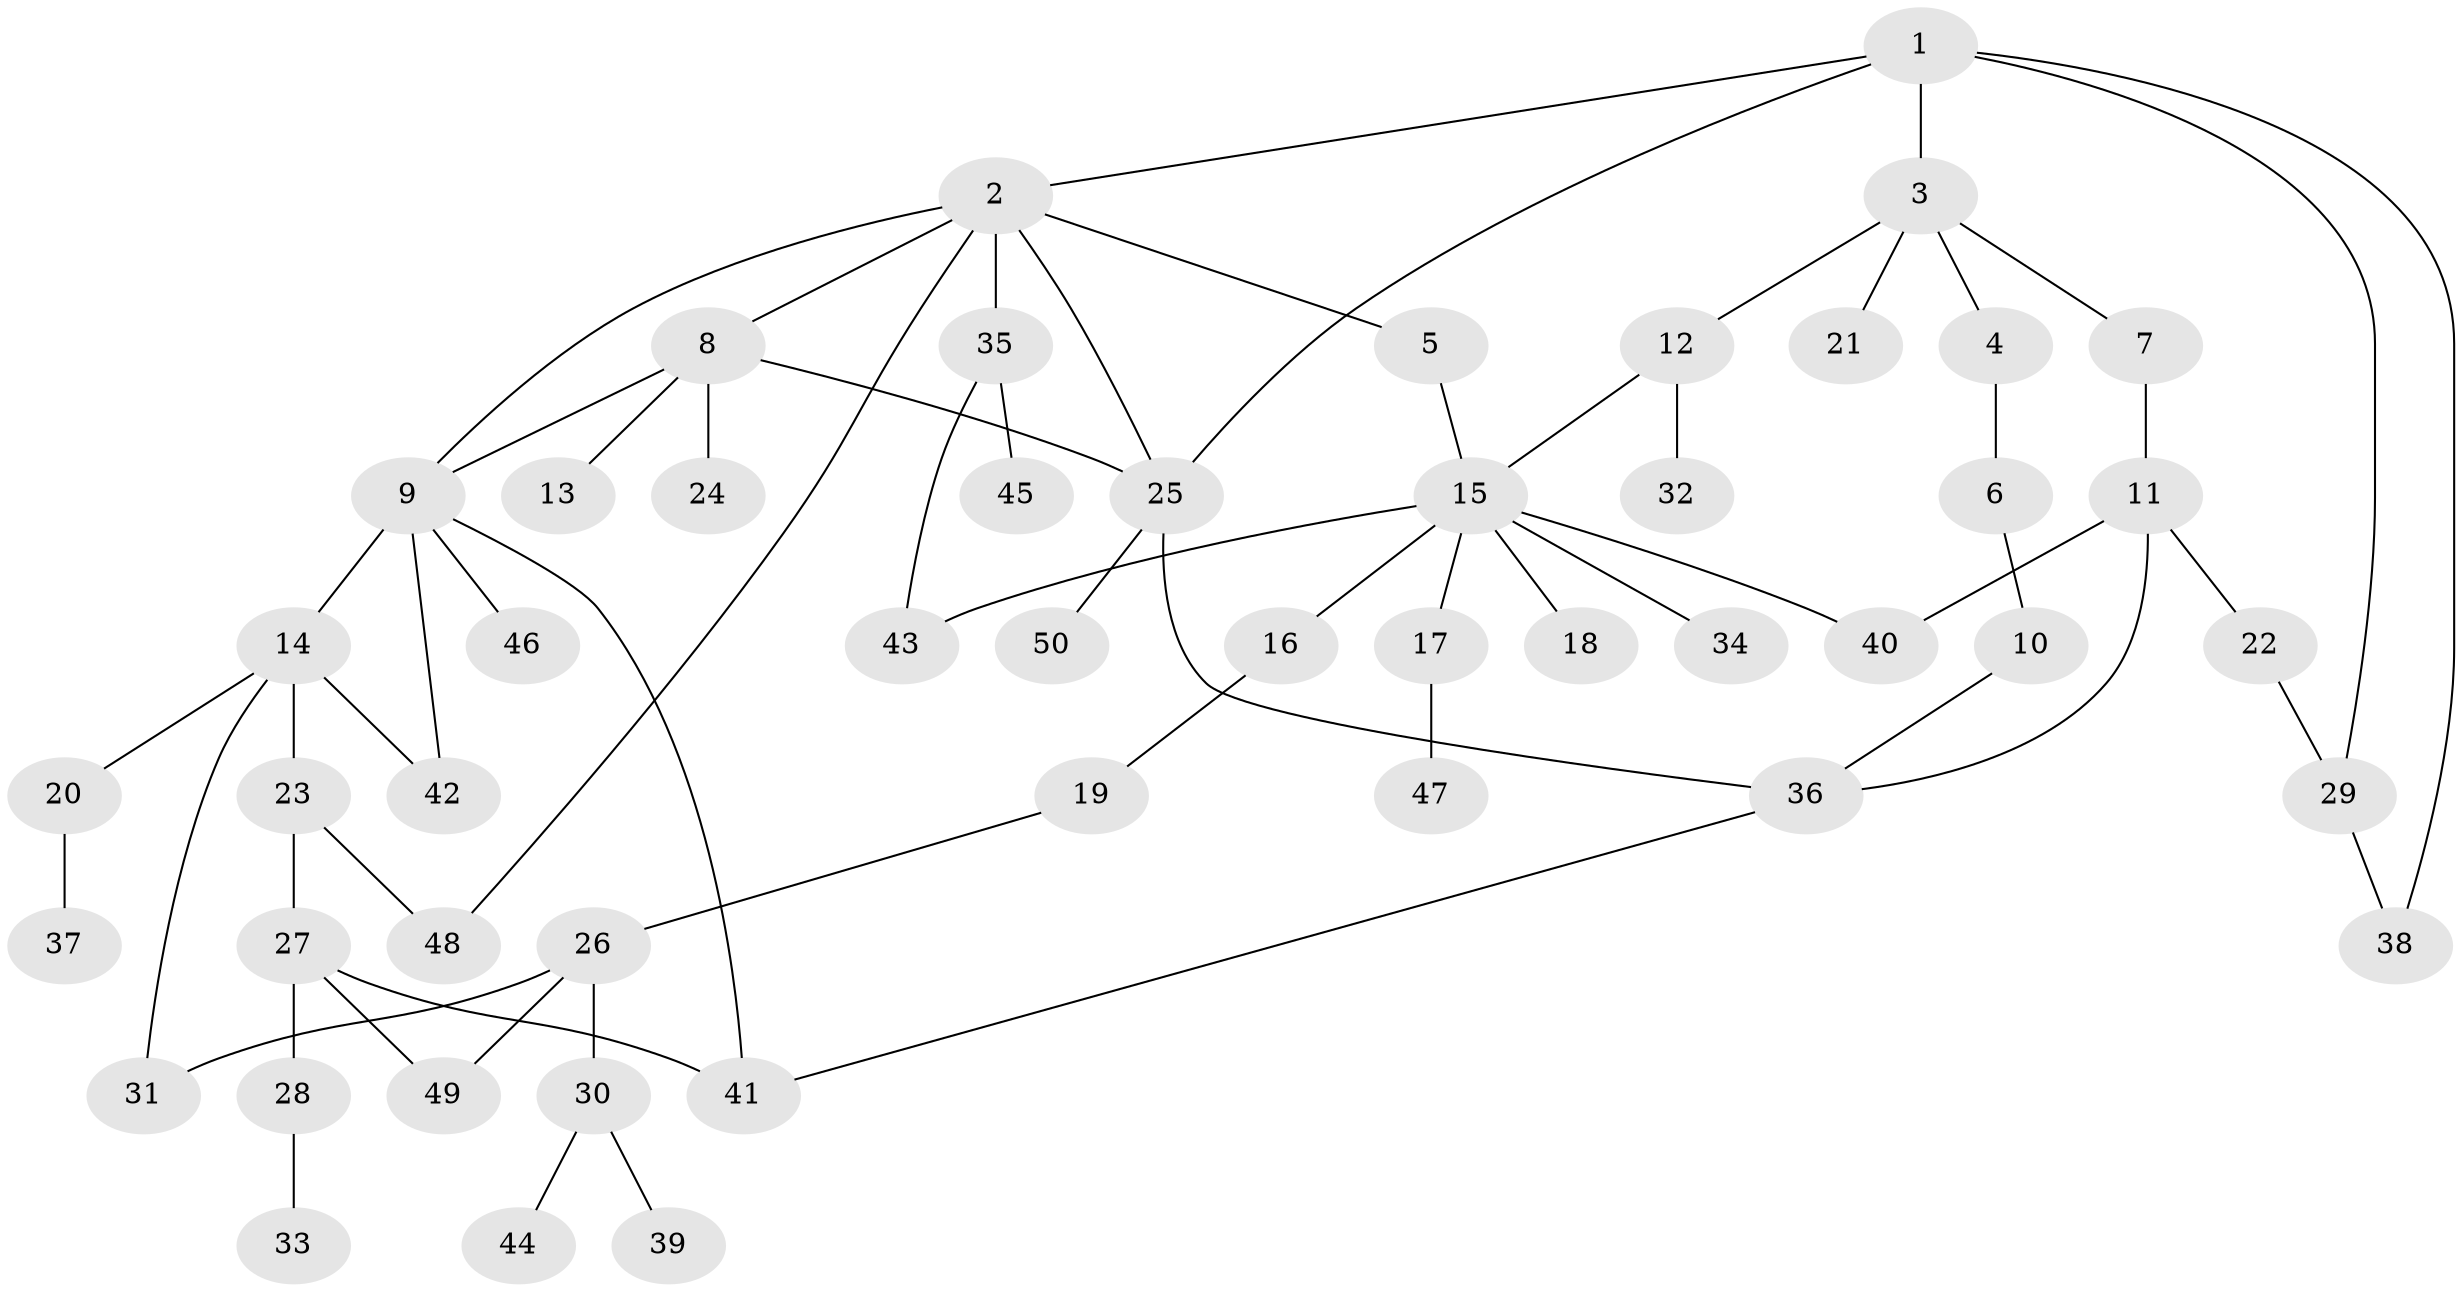 // coarse degree distribution, {4: 0.15625, 8: 0.0625, 2: 0.375, 5: 0.0625, 1: 0.28125, 6: 0.03125, 7: 0.03125}
// Generated by graph-tools (version 1.1) at 2025/51/02/27/25 19:51:38]
// undirected, 50 vertices, 65 edges
graph export_dot {
graph [start="1"]
  node [color=gray90,style=filled];
  1;
  2;
  3;
  4;
  5;
  6;
  7;
  8;
  9;
  10;
  11;
  12;
  13;
  14;
  15;
  16;
  17;
  18;
  19;
  20;
  21;
  22;
  23;
  24;
  25;
  26;
  27;
  28;
  29;
  30;
  31;
  32;
  33;
  34;
  35;
  36;
  37;
  38;
  39;
  40;
  41;
  42;
  43;
  44;
  45;
  46;
  47;
  48;
  49;
  50;
  1 -- 2;
  1 -- 3;
  1 -- 29;
  1 -- 38;
  1 -- 25;
  2 -- 5;
  2 -- 8;
  2 -- 35;
  2 -- 48;
  2 -- 9;
  2 -- 25;
  3 -- 4;
  3 -- 7;
  3 -- 12;
  3 -- 21;
  4 -- 6;
  5 -- 15;
  6 -- 10;
  7 -- 11;
  8 -- 9;
  8 -- 13;
  8 -- 24;
  8 -- 25;
  9 -- 14;
  9 -- 41;
  9 -- 42;
  9 -- 46;
  10 -- 36;
  11 -- 22;
  11 -- 40;
  11 -- 36;
  12 -- 32;
  12 -- 15;
  14 -- 20;
  14 -- 23;
  14 -- 31;
  14 -- 42;
  15 -- 16;
  15 -- 17;
  15 -- 18;
  15 -- 34;
  15 -- 40;
  15 -- 43;
  16 -- 19;
  17 -- 47;
  19 -- 26;
  20 -- 37;
  22 -- 29;
  23 -- 27;
  23 -- 48;
  25 -- 36;
  25 -- 50;
  26 -- 30;
  26 -- 49;
  26 -- 31;
  27 -- 28;
  27 -- 49;
  27 -- 41;
  28 -- 33;
  29 -- 38;
  30 -- 39;
  30 -- 44;
  35 -- 43;
  35 -- 45;
  36 -- 41;
}
